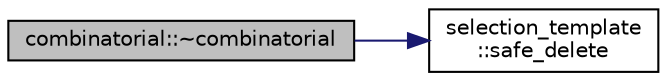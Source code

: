 digraph "combinatorial::~combinatorial"
{
 // INTERACTIVE_SVG=YES
 // LATEX_PDF_SIZE
  edge [fontname="Helvetica",fontsize="10",labelfontname="Helvetica",labelfontsize="10"];
  node [fontname="Helvetica",fontsize="10",shape=record];
  rankdir="LR";
  Node1 [label="combinatorial::~combinatorial",height=0.2,width=0.4,color="black", fillcolor="grey75", style="filled", fontcolor="black",tooltip=" "];
  Node1 -> Node2 [color="midnightblue",fontsize="10",style="solid",fontname="Helvetica"];
  Node2 [label="selection_template\l::safe_delete",height=0.2,width=0.4,color="black", fillcolor="white", style="filled",URL="$classselection__template.html#a4faf71140920bc4cf0fc06072cecad07",tooltip=" "];
}
